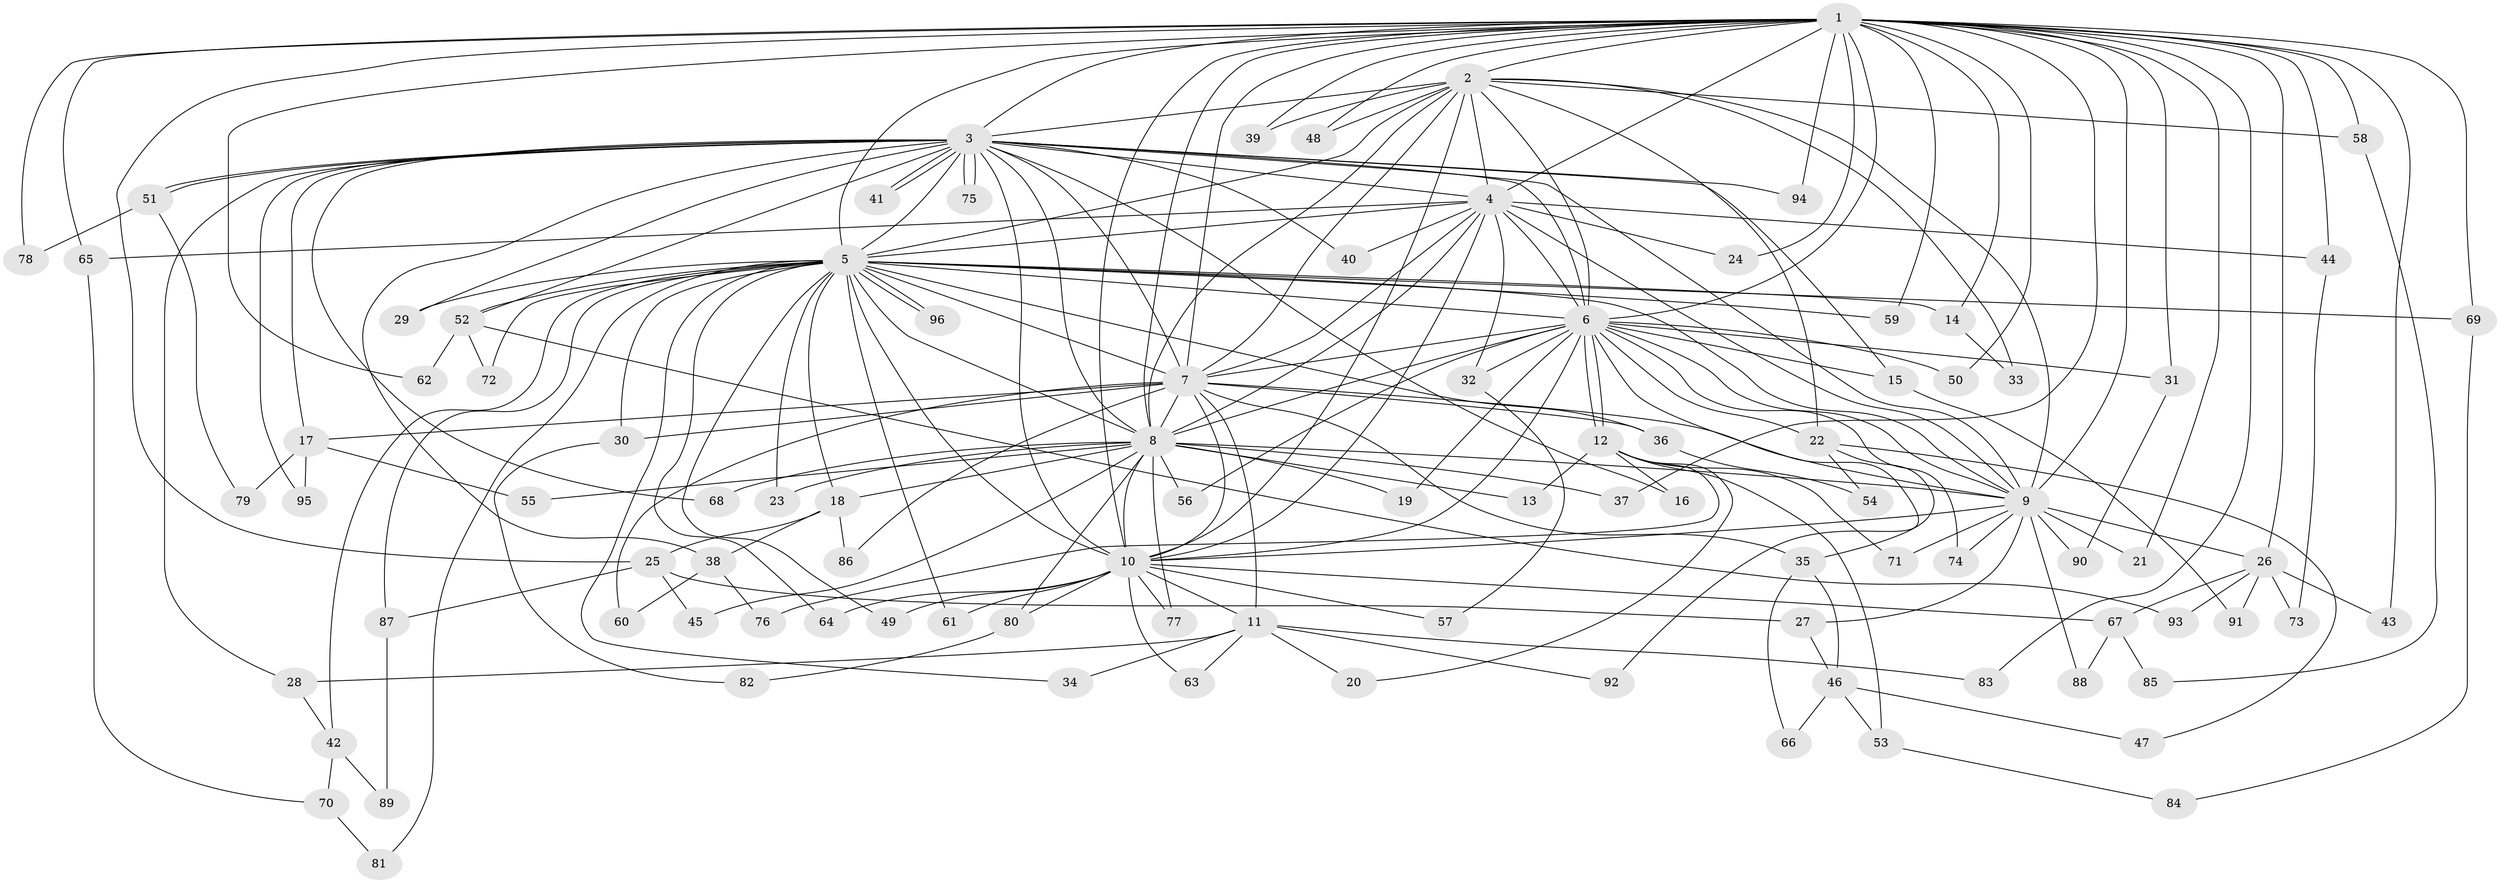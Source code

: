 // Generated by graph-tools (version 1.1) at 2025/49/03/09/25 03:49:31]
// undirected, 96 vertices, 217 edges
graph export_dot {
graph [start="1"]
  node [color=gray90,style=filled];
  1;
  2;
  3;
  4;
  5;
  6;
  7;
  8;
  9;
  10;
  11;
  12;
  13;
  14;
  15;
  16;
  17;
  18;
  19;
  20;
  21;
  22;
  23;
  24;
  25;
  26;
  27;
  28;
  29;
  30;
  31;
  32;
  33;
  34;
  35;
  36;
  37;
  38;
  39;
  40;
  41;
  42;
  43;
  44;
  45;
  46;
  47;
  48;
  49;
  50;
  51;
  52;
  53;
  54;
  55;
  56;
  57;
  58;
  59;
  60;
  61;
  62;
  63;
  64;
  65;
  66;
  67;
  68;
  69;
  70;
  71;
  72;
  73;
  74;
  75;
  76;
  77;
  78;
  79;
  80;
  81;
  82;
  83;
  84;
  85;
  86;
  87;
  88;
  89;
  90;
  91;
  92;
  93;
  94;
  95;
  96;
  1 -- 2;
  1 -- 3;
  1 -- 4;
  1 -- 5;
  1 -- 6;
  1 -- 7;
  1 -- 8;
  1 -- 9;
  1 -- 10;
  1 -- 14;
  1 -- 21;
  1 -- 24;
  1 -- 25;
  1 -- 26;
  1 -- 31;
  1 -- 37;
  1 -- 39;
  1 -- 43;
  1 -- 44;
  1 -- 48;
  1 -- 50;
  1 -- 58;
  1 -- 59;
  1 -- 62;
  1 -- 65;
  1 -- 69;
  1 -- 78;
  1 -- 83;
  1 -- 94;
  2 -- 3;
  2 -- 4;
  2 -- 5;
  2 -- 6;
  2 -- 7;
  2 -- 8;
  2 -- 9;
  2 -- 10;
  2 -- 22;
  2 -- 33;
  2 -- 39;
  2 -- 48;
  2 -- 58;
  3 -- 4;
  3 -- 5;
  3 -- 6;
  3 -- 7;
  3 -- 8;
  3 -- 9;
  3 -- 10;
  3 -- 15;
  3 -- 16;
  3 -- 17;
  3 -- 28;
  3 -- 29;
  3 -- 38;
  3 -- 40;
  3 -- 41;
  3 -- 41;
  3 -- 51;
  3 -- 51;
  3 -- 52;
  3 -- 68;
  3 -- 75;
  3 -- 75;
  3 -- 94;
  3 -- 95;
  4 -- 5;
  4 -- 6;
  4 -- 7;
  4 -- 8;
  4 -- 9;
  4 -- 10;
  4 -- 24;
  4 -- 32;
  4 -- 40;
  4 -- 44;
  4 -- 65;
  5 -- 6;
  5 -- 7;
  5 -- 8;
  5 -- 9;
  5 -- 10;
  5 -- 14;
  5 -- 18;
  5 -- 23;
  5 -- 29;
  5 -- 30;
  5 -- 34;
  5 -- 36;
  5 -- 42;
  5 -- 49;
  5 -- 52;
  5 -- 59;
  5 -- 61;
  5 -- 64;
  5 -- 69;
  5 -- 72;
  5 -- 81;
  5 -- 87;
  5 -- 96;
  5 -- 96;
  6 -- 7;
  6 -- 8;
  6 -- 9;
  6 -- 10;
  6 -- 12;
  6 -- 12;
  6 -- 15;
  6 -- 19;
  6 -- 22;
  6 -- 31;
  6 -- 32;
  6 -- 50;
  6 -- 56;
  6 -- 74;
  6 -- 92;
  7 -- 8;
  7 -- 9;
  7 -- 10;
  7 -- 11;
  7 -- 17;
  7 -- 30;
  7 -- 35;
  7 -- 36;
  7 -- 60;
  7 -- 86;
  8 -- 9;
  8 -- 10;
  8 -- 13;
  8 -- 18;
  8 -- 19;
  8 -- 23;
  8 -- 37;
  8 -- 45;
  8 -- 55;
  8 -- 56;
  8 -- 68;
  8 -- 77;
  8 -- 80;
  9 -- 10;
  9 -- 21;
  9 -- 26;
  9 -- 27;
  9 -- 71;
  9 -- 74;
  9 -- 88;
  9 -- 90;
  10 -- 11;
  10 -- 49;
  10 -- 57;
  10 -- 61;
  10 -- 63;
  10 -- 64;
  10 -- 67;
  10 -- 77;
  10 -- 80;
  11 -- 20;
  11 -- 28;
  11 -- 34;
  11 -- 63;
  11 -- 83;
  11 -- 92;
  12 -- 13;
  12 -- 16;
  12 -- 20;
  12 -- 53;
  12 -- 71;
  12 -- 76;
  14 -- 33;
  15 -- 91;
  17 -- 55;
  17 -- 79;
  17 -- 95;
  18 -- 25;
  18 -- 38;
  18 -- 86;
  22 -- 35;
  22 -- 47;
  22 -- 54;
  25 -- 27;
  25 -- 45;
  25 -- 87;
  26 -- 43;
  26 -- 67;
  26 -- 73;
  26 -- 91;
  26 -- 93;
  27 -- 46;
  28 -- 42;
  30 -- 82;
  31 -- 90;
  32 -- 57;
  35 -- 46;
  35 -- 66;
  36 -- 54;
  38 -- 60;
  38 -- 76;
  42 -- 70;
  42 -- 89;
  44 -- 73;
  46 -- 47;
  46 -- 53;
  46 -- 66;
  51 -- 78;
  51 -- 79;
  52 -- 62;
  52 -- 72;
  52 -- 93;
  53 -- 84;
  58 -- 85;
  65 -- 70;
  67 -- 85;
  67 -- 88;
  69 -- 84;
  70 -- 81;
  80 -- 82;
  87 -- 89;
}

